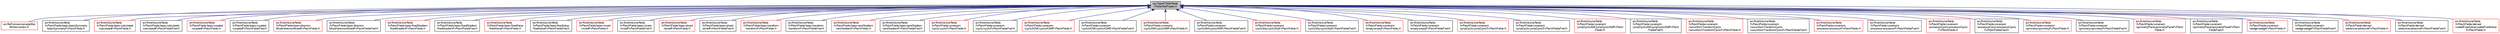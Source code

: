 digraph "src/OpenFOAM/fields/Fields/fieldTypes.H"
{
  bgcolor="transparent";
  edge [fontname="FreeSans",fontsize="10",labelfontname="FreeSans",labelfontsize="10"];
  node [fontname="FreeSans",fontsize="10",shape=record];
  Node1 [label="src/OpenFOAM/fields\l/Fields/fieldTypes.H",height=0.2,width=0.4,color="black", fillcolor="grey75", style="filled" fontcolor="black"];
  Node1 -> Node2 [dir="back",color="midnightblue",fontsize="10",style="solid",fontname="FreeSans"];
  Node2 [label="src/fileFormats/sampledSet\lWriters/writers.H",height=0.2,width=0.4,color="red",URL="$a04617.html"];
  Node1 -> Node3 [dir="back",color="midnightblue",fontsize="10",style="solid",fontname="FreeSans"];
  Node3 [label="src/finiteVolume/fields\l/fvPatchFields/basic/basicSymmetry\l/basicSymmetryFvPatchFields.H",height=0.2,width=0.4,color="black",URL="$a04731.html"];
  Node1 -> Node4 [dir="back",color="midnightblue",fontsize="10",style="solid",fontname="FreeSans"];
  Node4 [label="src/finiteVolume/fields\l/fvPatchFields/basic/calculated\l/calculatedFvPatchFields.H",height=0.2,width=0.4,color="red",URL="$a04736.html"];
  Node1 -> Node5 [dir="back",color="midnightblue",fontsize="10",style="solid",fontname="FreeSans"];
  Node5 [label="src/finiteVolume/fields\l/fvPatchFields/basic/calculated\l/calculatedFvPatchFieldsFwd.H",height=0.2,width=0.4,color="black",URL="$a04737.html"];
  Node1 -> Node6 [dir="back",color="midnightblue",fontsize="10",style="solid",fontname="FreeSans"];
  Node6 [label="src/finiteVolume/fields\l/fvPatchFields/basic/coupled\l/coupledFvPatchFields.H",height=0.2,width=0.4,color="red",URL="$a04741.html"];
  Node1 -> Node7 [dir="back",color="midnightblue",fontsize="10",style="solid",fontname="FreeSans"];
  Node7 [label="src/finiteVolume/fields\l/fvPatchFields/basic/coupled\l/coupledFvPatchFieldsFwd.H",height=0.2,width=0.4,color="black",URL="$a04742.html"];
  Node1 -> Node8 [dir="back",color="midnightblue",fontsize="10",style="solid",fontname="FreeSans"];
  Node8 [label="src/finiteVolume/fields\l/fvPatchFields/basic/direction\lMixed/directionMixedFvPatchFields.H",height=0.2,width=0.4,color="red",URL="$a04746.html"];
  Node1 -> Node9 [dir="back",color="midnightblue",fontsize="10",style="solid",fontname="FreeSans"];
  Node9 [label="src/finiteVolume/fields\l/fvPatchFields/basic/direction\lMixed/directionMixedFvPatchFieldsFwd.H",height=0.2,width=0.4,color="black",URL="$a04747.html"];
  Node1 -> Node10 [dir="back",color="midnightblue",fontsize="10",style="solid",fontname="FreeSans"];
  Node10 [label="src/finiteVolume/fields\l/fvPatchFields/basic/fixedGradient\l/fixedGradientFvPatchFields.H",height=0.2,width=0.4,color="red",URL="$a04751.html"];
  Node1 -> Node11 [dir="back",color="midnightblue",fontsize="10",style="solid",fontname="FreeSans"];
  Node11 [label="src/finiteVolume/fields\l/fvPatchFields/basic/fixedGradient\l/fixedGradientFvPatchFieldsFwd.H",height=0.2,width=0.4,color="black",URL="$a04752.html"];
  Node1 -> Node12 [dir="back",color="midnightblue",fontsize="10",style="solid",fontname="FreeSans"];
  Node12 [label="src/finiteVolume/fields\l/fvPatchFields/basic/fixedValue\l/fixedValueFvPatchFields.H",height=0.2,width=0.4,color="red",URL="$a04756.html"];
  Node1 -> Node13 [dir="back",color="midnightblue",fontsize="10",style="solid",fontname="FreeSans"];
  Node13 [label="src/finiteVolume/fields\l/fvPatchFields/basic/fixedValue\l/fixedValueFvPatchFieldsFwd.H",height=0.2,width=0.4,color="black",URL="$a04757.html"];
  Node1 -> Node14 [dir="back",color="midnightblue",fontsize="10",style="solid",fontname="FreeSans"];
  Node14 [label="src/finiteVolume/fields\l/fvPatchFields/basic/mixed\l/mixedFvPatchFields.H",height=0.2,width=0.4,color="red",URL="$a04761.html"];
  Node1 -> Node15 [dir="back",color="midnightblue",fontsize="10",style="solid",fontname="FreeSans"];
  Node15 [label="src/finiteVolume/fields\l/fvPatchFields/basic/mixed\l/mixedFvPatchFieldsFwd.H",height=0.2,width=0.4,color="black",URL="$a04762.html"];
  Node1 -> Node16 [dir="back",color="midnightblue",fontsize="10",style="solid",fontname="FreeSans"];
  Node16 [label="src/finiteVolume/fields\l/fvPatchFields/basic/sliced\l/slicedFvPatchFields.H",height=0.2,width=0.4,color="red",URL="$a04766.html"];
  Node1 -> Node17 [dir="back",color="midnightblue",fontsize="10",style="solid",fontname="FreeSans"];
  Node17 [label="src/finiteVolume/fields\l/fvPatchFields/basic/sliced\l/slicedFvPatchFieldsFwd.H",height=0.2,width=0.4,color="black",URL="$a04767.html"];
  Node1 -> Node18 [dir="back",color="midnightblue",fontsize="10",style="solid",fontname="FreeSans"];
  Node18 [label="src/finiteVolume/fields\l/fvPatchFields/basic/transform\l/transformFvPatchFields.H",height=0.2,width=0.4,color="red",URL="$a04771.html"];
  Node1 -> Node19 [dir="back",color="midnightblue",fontsize="10",style="solid",fontname="FreeSans"];
  Node19 [label="src/finiteVolume/fields\l/fvPatchFields/basic/transform\l/transformFvPatchFieldsFwd.H",height=0.2,width=0.4,color="black",URL="$a04772.html"];
  Node1 -> Node20 [dir="back",color="midnightblue",fontsize="10",style="solid",fontname="FreeSans"];
  Node20 [label="src/finiteVolume/fields\l/fvPatchFields/basic/zeroGradient\l/zeroGradientFvPatchFields.H",height=0.2,width=0.4,color="red",URL="$a04777.html"];
  Node1 -> Node21 [dir="back",color="midnightblue",fontsize="10",style="solid",fontname="FreeSans"];
  Node21 [label="src/finiteVolume/fields\l/fvPatchFields/basic/zeroGradient\l/zeroGradientFvPatchFieldsFwd.H",height=0.2,width=0.4,color="black",URL="$a04778.html"];
  Node1 -> Node22 [dir="back",color="midnightblue",fontsize="10",style="solid",fontname="FreeSans"];
  Node22 [label="src/finiteVolume/fields\l/fvPatchFields/constraint\l/cyclic/cyclicFvPatchFields.H",height=0.2,width=0.4,color="red",URL="$a04782.html"];
  Node1 -> Node23 [dir="back",color="midnightblue",fontsize="10",style="solid",fontname="FreeSans"];
  Node23 [label="src/finiteVolume/fields\l/fvPatchFields/constraint\l/cyclic/cyclicFvPatchFieldsFwd.H",height=0.2,width=0.4,color="black",URL="$a04783.html"];
  Node1 -> Node24 [dir="back",color="midnightblue",fontsize="10",style="solid",fontname="FreeSans"];
  Node24 [label="src/finiteVolume/fields\l/fvPatchFields/constraint\l/cyclicACMI/cyclicACMIFvPatchFields.H",height=0.2,width=0.4,color="red",URL="$a04787.html"];
  Node1 -> Node25 [dir="back",color="midnightblue",fontsize="10",style="solid",fontname="FreeSans"];
  Node25 [label="src/finiteVolume/fields\l/fvPatchFields/constraint\l/cyclicACMI/cyclicACMIFvPatchFieldsFwd.H",height=0.2,width=0.4,color="black",URL="$a04788.html"];
  Node1 -> Node26 [dir="back",color="midnightblue",fontsize="10",style="solid",fontname="FreeSans"];
  Node26 [label="src/finiteVolume/fields\l/fvPatchFields/constraint\l/cyclicAMI/cyclicAMIFvPatchFields.H",height=0.2,width=0.4,color="red",URL="$a04792.html"];
  Node1 -> Node27 [dir="back",color="midnightblue",fontsize="10",style="solid",fontname="FreeSans"];
  Node27 [label="src/finiteVolume/fields\l/fvPatchFields/constraint\l/cyclicAMI/cyclicAMIFvPatchFieldsFwd.H",height=0.2,width=0.4,color="black",URL="$a04793.html"];
  Node1 -> Node28 [dir="back",color="midnightblue",fontsize="10",style="solid",fontname="FreeSans"];
  Node28 [label="src/finiteVolume/fields\l/fvPatchFields/constraint\l/cyclicSlip/cyclicSlipFvPatchFields.H",height=0.2,width=0.4,color="red",URL="$a04797.html"];
  Node1 -> Node29 [dir="back",color="midnightblue",fontsize="10",style="solid",fontname="FreeSans"];
  Node29 [label="src/finiteVolume/fields\l/fvPatchFields/constraint\l/cyclicSlip/cyclicSlipFvPatchFieldsFwd.H",height=0.2,width=0.4,color="black",URL="$a04798.html"];
  Node1 -> Node30 [dir="back",color="midnightblue",fontsize="10",style="solid",fontname="FreeSans"];
  Node30 [label="src/finiteVolume/fields\l/fvPatchFields/constraint\l/empty/emptyFvPatchFields.H",height=0.2,width=0.4,color="red",URL="$a04802.html"];
  Node1 -> Node31 [dir="back",color="midnightblue",fontsize="10",style="solid",fontname="FreeSans"];
  Node31 [label="src/finiteVolume/fields\l/fvPatchFields/constraint\l/empty/emptyFvPatchFieldsFwd.H",height=0.2,width=0.4,color="black",URL="$a04803.html"];
  Node1 -> Node32 [dir="back",color="midnightblue",fontsize="10",style="solid",fontname="FreeSans"];
  Node32 [label="src/finiteVolume/fields\l/fvPatchFields/constraint\l/jumpCyclic/jumpCyclicFvPatchFields.H",height=0.2,width=0.4,color="red",URL="$a04807.html"];
  Node1 -> Node33 [dir="back",color="midnightblue",fontsize="10",style="solid",fontname="FreeSans"];
  Node33 [label="src/finiteVolume/fields\l/fvPatchFields/constraint\l/jumpCyclic/jumpCyclicFvPatchFieldsFwd.H",height=0.2,width=0.4,color="black",URL="$a04808.html"];
  Node1 -> Node34 [dir="back",color="midnightblue",fontsize="10",style="solid",fontname="FreeSans"];
  Node34 [label="src/finiteVolume/fields\l/fvPatchFields/constraint\l/jumpCyclicAMI/jumpCyclicAMIFvPatch\lFields.H",height=0.2,width=0.4,color="red",URL="$a04812.html"];
  Node1 -> Node35 [dir="back",color="midnightblue",fontsize="10",style="solid",fontname="FreeSans"];
  Node35 [label="src/finiteVolume/fields\l/fvPatchFields/constraint\l/jumpCyclicAMI/jumpCyclicAMIFvPatch\lFieldsFwd.H",height=0.2,width=0.4,color="black",URL="$a04813.html"];
  Node1 -> Node36 [dir="back",color="midnightblue",fontsize="10",style="solid",fontname="FreeSans"];
  Node36 [label="src/finiteVolume/fields\l/fvPatchFields/constraint\l/nonuniformTransformCyclic\l/nonuniformTransformCyclicFvPatchFields.H",height=0.2,width=0.4,color="red",URL="$a04817.html"];
  Node1 -> Node37 [dir="back",color="midnightblue",fontsize="10",style="solid",fontname="FreeSans"];
  Node37 [label="src/finiteVolume/fields\l/fvPatchFields/constraint\l/nonuniformTransformCyclic\l/nonuniformTransformCyclicFvPatchFieldsFwd.H",height=0.2,width=0.4,color="black",URL="$a04818.html"];
  Node1 -> Node38 [dir="back",color="midnightblue",fontsize="10",style="solid",fontname="FreeSans"];
  Node38 [label="src/finiteVolume/fields\l/fvPatchFields/constraint\l/processor/processorFvPatchFields.H",height=0.2,width=0.4,color="red",URL="$a04822.html"];
  Node1 -> Node39 [dir="back",color="midnightblue",fontsize="10",style="solid",fontname="FreeSans"];
  Node39 [label="src/finiteVolume/fields\l/fvPatchFields/constraint\l/processor/processorFvPatchFieldsFwd.H",height=0.2,width=0.4,color="black",URL="$a04823.html"];
  Node1 -> Node40 [dir="back",color="midnightblue",fontsize="10",style="solid",fontname="FreeSans"];
  Node40 [label="src/finiteVolume/fields\l/fvPatchFields/constraint\l/processorCyclic/processorCyclic\lFvPatchFields.H",height=0.2,width=0.4,color="red",URL="$a04829.html"];
  Node1 -> Node41 [dir="back",color="midnightblue",fontsize="10",style="solid",fontname="FreeSans"];
  Node41 [label="src/finiteVolume/fields\l/fvPatchFields/constraint\l/processorCyclic/processorCyclic\lFvPatchFieldsFwd.H",height=0.2,width=0.4,color="black",URL="$a04830.html"];
  Node1 -> Node42 [dir="back",color="midnightblue",fontsize="10",style="solid",fontname="FreeSans"];
  Node42 [label="src/finiteVolume/fields\l/fvPatchFields/constraint\l/symmetry/symmetryFvPatchFields.H",height=0.2,width=0.4,color="red",URL="$a04834.html"];
  Node1 -> Node43 [dir="back",color="midnightblue",fontsize="10",style="solid",fontname="FreeSans"];
  Node43 [label="src/finiteVolume/fields\l/fvPatchFields/constraint\l/symmetry/symmetryFvPatchFieldsFwd.H",height=0.2,width=0.4,color="black",URL="$a04835.html"];
  Node1 -> Node44 [dir="back",color="midnightblue",fontsize="10",style="solid",fontname="FreeSans"];
  Node44 [label="src/finiteVolume/fields\l/fvPatchFields/constraint\l/symmetryPlane/symmetryPlaneFvPatch\lFields.H",height=0.2,width=0.4,color="red",URL="$a04839.html"];
  Node1 -> Node45 [dir="back",color="midnightblue",fontsize="10",style="solid",fontname="FreeSans"];
  Node45 [label="src/finiteVolume/fields\l/fvPatchFields/constraint\l/symmetryPlane/symmetryPlaneFvPatch\lFieldsFwd.H",height=0.2,width=0.4,color="black",URL="$a04840.html"];
  Node1 -> Node46 [dir="back",color="midnightblue",fontsize="10",style="solid",fontname="FreeSans"];
  Node46 [label="src/finiteVolume/fields\l/fvPatchFields/constraint\l/wedge/wedgeFvPatchFields.H",height=0.2,width=0.4,color="red",URL="$a04845.html"];
  Node1 -> Node47 [dir="back",color="midnightblue",fontsize="10",style="solid",fontname="FreeSans"];
  Node47 [label="src/finiteVolume/fields\l/fvPatchFields/constraint\l/wedge/wedgeFvPatchFieldsFwd.H",height=0.2,width=0.4,color="black",URL="$a04846.html"];
  Node1 -> Node48 [dir="back",color="midnightblue",fontsize="10",style="solid",fontname="FreeSans"];
  Node48 [label="src/finiteVolume/fields\l/fvPatchFields/derived\l/advective/advectiveFvPatchFields.H",height=0.2,width=0.4,color="red",URL="$a04855.html"];
  Node1 -> Node49 [dir="back",color="midnightblue",fontsize="10",style="solid",fontname="FreeSans"];
  Node49 [label="src/finiteVolume/fields\l/fvPatchFields/derived\l/advective/advectiveFvPatchFieldsFwd.H",height=0.2,width=0.4,color="black",URL="$a04856.html"];
  Node1 -> Node50 [dir="back",color="midnightblue",fontsize="10",style="solid",fontname="FreeSans"];
  Node50 [label="src/finiteVolume/fields\l/fvPatchFields/derived\l/codedFixedValue/codedFixedValue\lFvPatchFields.H",height=0.2,width=0.4,color="red",URL="$a04860.html"];
}
